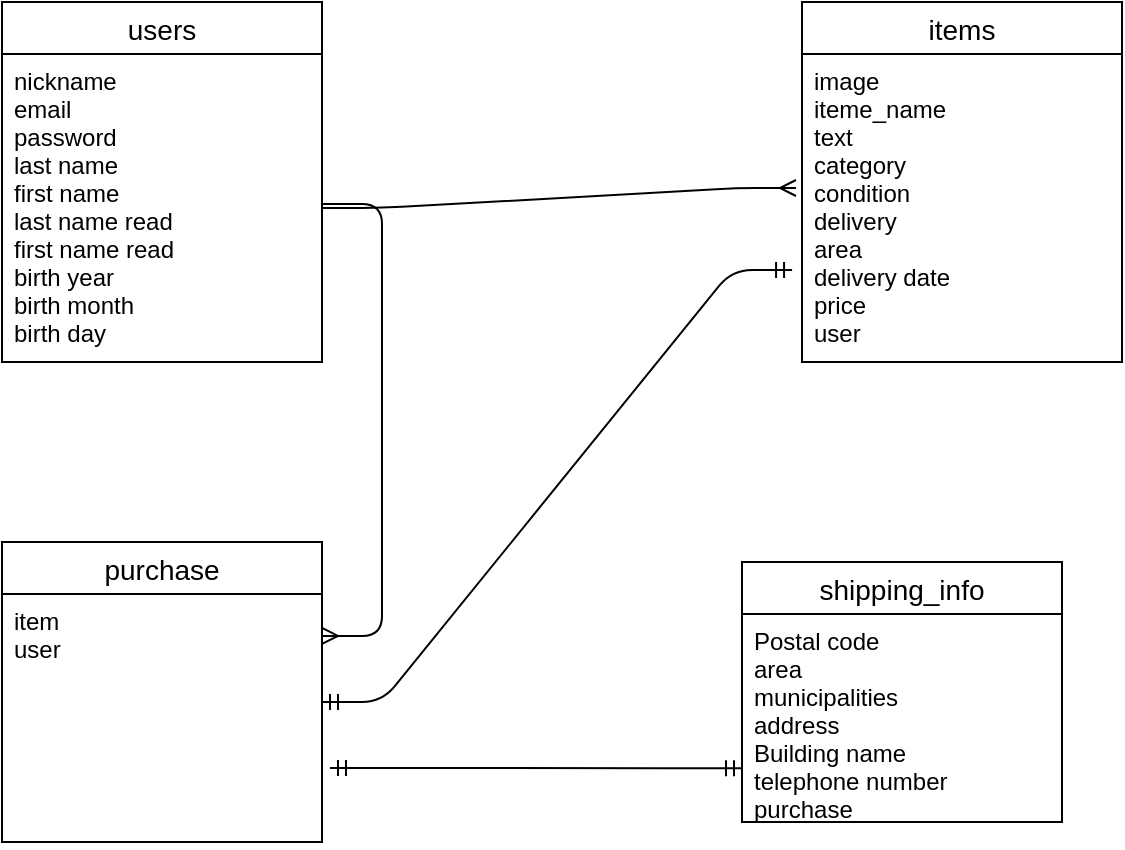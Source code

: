 <mxfile>
    <diagram id="Wsm6-zmwsZuKsbICBrWz" name="ページ1">
        <mxGraphModel dx="324" dy="520" grid="1" gridSize="10" guides="1" tooltips="1" connect="1" arrows="1" fold="1" page="1" pageScale="1" pageWidth="827" pageHeight="1169" math="0" shadow="0">
            <root>
                <mxCell id="0"/>
                <mxCell id="1" parent="0"/>
                <mxCell id="94" value="users" style="swimlane;fontStyle=0;childLayout=stackLayout;horizontal=1;startSize=26;horizontalStack=0;resizeParent=1;resizeParentMax=0;resizeLast=0;collapsible=1;marginBottom=0;align=center;fontSize=14;" vertex="1" parent="1">
                    <mxGeometry x="120" y="150" width="160" height="180" as="geometry"/>
                </mxCell>
                <mxCell id="95" value="nickname&#10;email&#10;password&#10;last name&#10;first name&#10;last name read&#10;first name read&#10;birth year&#10;birth month&#10;birth day" style="text;strokeColor=none;fillColor=none;spacingLeft=4;spacingRight=4;overflow=hidden;rotatable=0;points=[[0,0.5],[1,0.5]];portConstraint=eastwest;fontSize=12;" vertex="1" parent="94">
                    <mxGeometry y="26" width="160" height="154" as="geometry"/>
                </mxCell>
                <mxCell id="98" value="items" style="swimlane;fontStyle=0;childLayout=stackLayout;horizontal=1;startSize=26;horizontalStack=0;resizeParent=1;resizeParentMax=0;resizeLast=0;collapsible=1;marginBottom=0;align=center;fontSize=14;" vertex="1" parent="1">
                    <mxGeometry x="520" y="150" width="160" height="180" as="geometry"/>
                </mxCell>
                <mxCell id="99" value="image&#10;iteme_name&#10;text&#10;category&#10;condition&#10;delivery &#10;area&#10;delivery date&#10;price&#10;user" style="text;strokeColor=none;fillColor=none;spacingLeft=4;spacingRight=4;overflow=hidden;rotatable=0;points=[[0,0.5],[1,0.5]];portConstraint=eastwest;fontSize=12;" vertex="1" parent="98">
                    <mxGeometry y="26" width="160" height="154" as="geometry"/>
                </mxCell>
                <mxCell id="102" value="purchase" style="swimlane;fontStyle=0;childLayout=stackLayout;horizontal=1;startSize=26;horizontalStack=0;resizeParent=1;resizeParentMax=0;resizeLast=0;collapsible=1;marginBottom=0;align=center;fontSize=14;" vertex="1" parent="1">
                    <mxGeometry x="120" y="420" width="160" height="150" as="geometry"/>
                </mxCell>
                <mxCell id="103" value="item&#10;user" style="text;strokeColor=none;fillColor=none;spacingLeft=4;spacingRight=4;overflow=hidden;rotatable=0;points=[[0,0.5],[1,0.5]];portConstraint=eastwest;fontSize=12;" vertex="1" parent="102">
                    <mxGeometry y="26" width="160" height="124" as="geometry"/>
                </mxCell>
                <mxCell id="106" value="shipping_info" style="swimlane;fontStyle=0;childLayout=stackLayout;horizontal=1;startSize=26;horizontalStack=0;resizeParent=1;resizeParentMax=0;resizeLast=0;collapsible=1;marginBottom=0;align=center;fontSize=14;" vertex="1" parent="1">
                    <mxGeometry x="490" y="430" width="160" height="130" as="geometry"/>
                </mxCell>
                <mxCell id="107" value="Postal code&#10;area&#10;municipalities&#10;address&#10;Building name&#10;telephone number&#10;purchase" style="text;strokeColor=none;fillColor=none;spacingLeft=4;spacingRight=4;overflow=hidden;rotatable=0;points=[[0,0.5],[1,0.5]];portConstraint=eastwest;fontSize=12;" vertex="1" parent="106">
                    <mxGeometry y="26" width="160" height="104" as="geometry"/>
                </mxCell>
                <mxCell id="111" value="" style="edgeStyle=entityRelationEdgeStyle;fontSize=12;html=1;endArrow=ERmany;exitX=1;exitY=0.5;exitDx=0;exitDy=0;" edge="1" parent="1" source="95">
                    <mxGeometry width="100" height="100" relative="1" as="geometry">
                        <mxPoint x="340" y="340" as="sourcePoint"/>
                        <mxPoint x="517" y="243" as="targetPoint"/>
                    </mxGeometry>
                </mxCell>
                <mxCell id="112" value="" style="edgeStyle=entityRelationEdgeStyle;fontSize=12;html=1;endArrow=ERmandOne;startArrow=ERmandOne;entryX=-0.031;entryY=0.701;entryDx=0;entryDy=0;entryPerimeter=0;" edge="1" parent="1" target="99">
                    <mxGeometry width="100" height="100" relative="1" as="geometry">
                        <mxPoint x="280" y="500" as="sourcePoint"/>
                        <mxPoint x="380" y="400" as="targetPoint"/>
                    </mxGeometry>
                </mxCell>
                <mxCell id="113" value="" style="edgeStyle=entityRelationEdgeStyle;fontSize=12;html=1;endArrow=ERmandOne;startArrow=ERmandOne;exitX=1.025;exitY=0.702;exitDx=0;exitDy=0;exitPerimeter=0;entryX=0;entryY=0.741;entryDx=0;entryDy=0;entryPerimeter=0;" edge="1" parent="1" source="103" target="107">
                    <mxGeometry width="100" height="100" relative="1" as="geometry">
                        <mxPoint x="330" y="545" as="sourcePoint"/>
                        <mxPoint x="430" y="445" as="targetPoint"/>
                    </mxGeometry>
                </mxCell>
                <mxCell id="114" value="" style="edgeStyle=entityRelationEdgeStyle;fontSize=12;html=1;endArrow=ERmany;entryX=1;entryY=0.169;entryDx=0;entryDy=0;entryPerimeter=0;" edge="1" parent="1" target="103">
                    <mxGeometry width="100" height="100" relative="1" as="geometry">
                        <mxPoint x="280" y="251" as="sourcePoint"/>
                        <mxPoint x="320" y="270" as="targetPoint"/>
                    </mxGeometry>
                </mxCell>
            </root>
        </mxGraphModel>
    </diagram>
</mxfile>